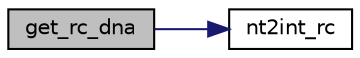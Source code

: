 digraph "get_rc_dna"
{
 // LATEX_PDF_SIZE
  edge [fontname="Helvetica",fontsize="10",labelfontname="Helvetica",labelfontsize="10"];
  node [fontname="Helvetica",fontsize="10",shape=record];
  rankdir="LR";
  Node1 [label="get_rc_dna",height=0.2,width=0.4,color="black", fillcolor="grey75", style="filled", fontcolor="black",tooltip=" "];
  Node1 -> Node2 [color="midnightblue",fontsize="10",style="solid"];
  Node2 [label="nt2int_rc",height=0.2,width=0.4,color="black", fillcolor="white", style="filled",URL="$util__lib_8c.html#a463ba3bb94808100d5c8d9ffea2a3728",tooltip=" "];
}
